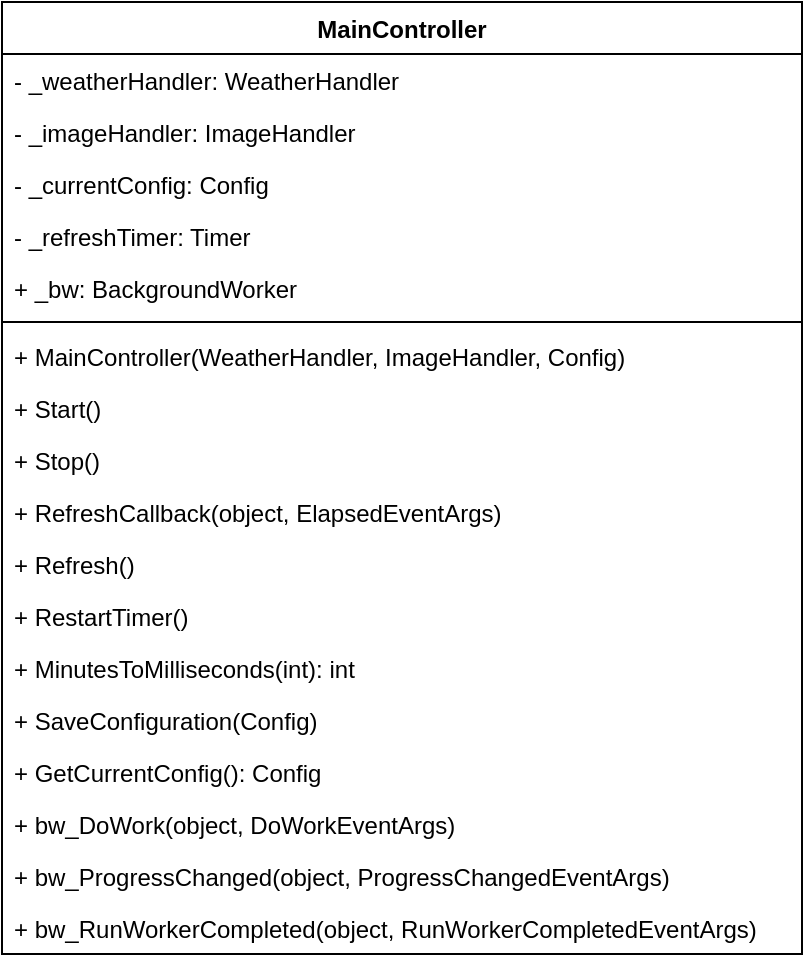 <mxfile version="14.6.13" type="device"><diagram id="r7Gz0E8-NlwlPeql78Y3" name="Seite-1"><mxGraphModel dx="1550" dy="895" grid="1" gridSize="10" guides="1" tooltips="1" connect="1" arrows="1" fold="1" page="1" pageScale="1" pageWidth="827" pageHeight="1169" math="0" shadow="0"><root><mxCell id="0"/><mxCell id="1" parent="0"/><mxCell id="uE_qlf2PbUJ4KZUZNsyT-1" value="MainController" style="swimlane;fontStyle=1;align=center;verticalAlign=top;childLayout=stackLayout;horizontal=1;startSize=26;horizontalStack=0;resizeParent=1;resizeParentMax=0;resizeLast=0;collapsible=1;marginBottom=0;" vertex="1" parent="1"><mxGeometry x="190" y="109" width="400" height="476" as="geometry"/></mxCell><mxCell id="uE_qlf2PbUJ4KZUZNsyT-2" value="- _weatherHandler: WeatherHandler" style="text;strokeColor=none;fillColor=none;align=left;verticalAlign=top;spacingLeft=4;spacingRight=4;overflow=hidden;rotatable=0;points=[[0,0.5],[1,0.5]];portConstraint=eastwest;" vertex="1" parent="uE_qlf2PbUJ4KZUZNsyT-1"><mxGeometry y="26" width="400" height="26" as="geometry"/></mxCell><mxCell id="uE_qlf2PbUJ4KZUZNsyT-5" value="- _imageHandler: ImageHandler" style="text;strokeColor=none;fillColor=none;align=left;verticalAlign=top;spacingLeft=4;spacingRight=4;overflow=hidden;rotatable=0;points=[[0,0.5],[1,0.5]];portConstraint=eastwest;" vertex="1" parent="uE_qlf2PbUJ4KZUZNsyT-1"><mxGeometry y="52" width="400" height="26" as="geometry"/></mxCell><mxCell id="uE_qlf2PbUJ4KZUZNsyT-6" value="- _currentConfig: Config" style="text;strokeColor=none;fillColor=none;align=left;verticalAlign=top;spacingLeft=4;spacingRight=4;overflow=hidden;rotatable=0;points=[[0,0.5],[1,0.5]];portConstraint=eastwest;" vertex="1" parent="uE_qlf2PbUJ4KZUZNsyT-1"><mxGeometry y="78" width="400" height="26" as="geometry"/></mxCell><mxCell id="uE_qlf2PbUJ4KZUZNsyT-8" value="- _refreshTimer: Timer" style="text;strokeColor=none;fillColor=none;align=left;verticalAlign=top;spacingLeft=4;spacingRight=4;overflow=hidden;rotatable=0;points=[[0,0.5],[1,0.5]];portConstraint=eastwest;" vertex="1" parent="uE_qlf2PbUJ4KZUZNsyT-1"><mxGeometry y="104" width="400" height="26" as="geometry"/></mxCell><mxCell id="uE_qlf2PbUJ4KZUZNsyT-7" value="+ _bw: BackgroundWorker" style="text;strokeColor=none;fillColor=none;align=left;verticalAlign=top;spacingLeft=4;spacingRight=4;overflow=hidden;rotatable=0;points=[[0,0.5],[1,0.5]];portConstraint=eastwest;" vertex="1" parent="uE_qlf2PbUJ4KZUZNsyT-1"><mxGeometry y="130" width="400" height="26" as="geometry"/></mxCell><mxCell id="uE_qlf2PbUJ4KZUZNsyT-3" value="" style="line;strokeWidth=1;fillColor=none;align=left;verticalAlign=middle;spacingTop=-1;spacingLeft=3;spacingRight=3;rotatable=0;labelPosition=right;points=[];portConstraint=eastwest;" vertex="1" parent="uE_qlf2PbUJ4KZUZNsyT-1"><mxGeometry y="156" width="400" height="8" as="geometry"/></mxCell><mxCell id="uE_qlf2PbUJ4KZUZNsyT-4" value="+ MainController(WeatherHandler, ImageHandler, Config)" style="text;strokeColor=none;fillColor=none;align=left;verticalAlign=top;spacingLeft=4;spacingRight=4;overflow=hidden;rotatable=0;points=[[0,0.5],[1,0.5]];portConstraint=eastwest;" vertex="1" parent="uE_qlf2PbUJ4KZUZNsyT-1"><mxGeometry y="164" width="400" height="26" as="geometry"/></mxCell><mxCell id="uE_qlf2PbUJ4KZUZNsyT-9" value="+ Start()" style="text;strokeColor=none;fillColor=none;align=left;verticalAlign=top;spacingLeft=4;spacingRight=4;overflow=hidden;rotatable=0;points=[[0,0.5],[1,0.5]];portConstraint=eastwest;" vertex="1" parent="uE_qlf2PbUJ4KZUZNsyT-1"><mxGeometry y="190" width="400" height="26" as="geometry"/></mxCell><mxCell id="uE_qlf2PbUJ4KZUZNsyT-10" value="+ Stop()" style="text;strokeColor=none;fillColor=none;align=left;verticalAlign=top;spacingLeft=4;spacingRight=4;overflow=hidden;rotatable=0;points=[[0,0.5],[1,0.5]];portConstraint=eastwest;" vertex="1" parent="uE_qlf2PbUJ4KZUZNsyT-1"><mxGeometry y="216" width="400" height="26" as="geometry"/></mxCell><mxCell id="uE_qlf2PbUJ4KZUZNsyT-11" value="+ RefreshCallback(object, ElapsedEventArgs)" style="text;strokeColor=none;fillColor=none;align=left;verticalAlign=top;spacingLeft=4;spacingRight=4;overflow=hidden;rotatable=0;points=[[0,0.5],[1,0.5]];portConstraint=eastwest;" vertex="1" parent="uE_qlf2PbUJ4KZUZNsyT-1"><mxGeometry y="242" width="400" height="26" as="geometry"/></mxCell><mxCell id="uE_qlf2PbUJ4KZUZNsyT-12" value="+ Refresh()" style="text;strokeColor=none;fillColor=none;align=left;verticalAlign=top;spacingLeft=4;spacingRight=4;overflow=hidden;rotatable=0;points=[[0,0.5],[1,0.5]];portConstraint=eastwest;" vertex="1" parent="uE_qlf2PbUJ4KZUZNsyT-1"><mxGeometry y="268" width="400" height="26" as="geometry"/></mxCell><mxCell id="uE_qlf2PbUJ4KZUZNsyT-14" value="+ RestartTimer()" style="text;strokeColor=none;fillColor=none;align=left;verticalAlign=top;spacingLeft=4;spacingRight=4;overflow=hidden;rotatable=0;points=[[0,0.5],[1,0.5]];portConstraint=eastwest;" vertex="1" parent="uE_qlf2PbUJ4KZUZNsyT-1"><mxGeometry y="294" width="400" height="26" as="geometry"/></mxCell><mxCell id="uE_qlf2PbUJ4KZUZNsyT-15" value="+ MinutesToMilliseconds(int): int" style="text;strokeColor=none;fillColor=none;align=left;verticalAlign=top;spacingLeft=4;spacingRight=4;overflow=hidden;rotatable=0;points=[[0,0.5],[1,0.5]];portConstraint=eastwest;" vertex="1" parent="uE_qlf2PbUJ4KZUZNsyT-1"><mxGeometry y="320" width="400" height="26" as="geometry"/></mxCell><mxCell id="uE_qlf2PbUJ4KZUZNsyT-13" value="+ SaveConfiguration(Config)" style="text;strokeColor=none;fillColor=none;align=left;verticalAlign=top;spacingLeft=4;spacingRight=4;overflow=hidden;rotatable=0;points=[[0,0.5],[1,0.5]];portConstraint=eastwest;" vertex="1" parent="uE_qlf2PbUJ4KZUZNsyT-1"><mxGeometry y="346" width="400" height="26" as="geometry"/></mxCell><mxCell id="uE_qlf2PbUJ4KZUZNsyT-17" value="+ GetCurrentConfig(): Config" style="text;strokeColor=none;fillColor=none;align=left;verticalAlign=top;spacingLeft=4;spacingRight=4;overflow=hidden;rotatable=0;points=[[0,0.5],[1,0.5]];portConstraint=eastwest;" vertex="1" parent="uE_qlf2PbUJ4KZUZNsyT-1"><mxGeometry y="372" width="400" height="26" as="geometry"/></mxCell><mxCell id="uE_qlf2PbUJ4KZUZNsyT-18" value="+ bw_DoWork(object, DoWorkEventArgs)&#10;" style="text;strokeColor=none;fillColor=none;align=left;verticalAlign=top;spacingLeft=4;spacingRight=4;overflow=hidden;rotatable=0;points=[[0,0.5],[1,0.5]];portConstraint=eastwest;" vertex="1" parent="uE_qlf2PbUJ4KZUZNsyT-1"><mxGeometry y="398" width="400" height="26" as="geometry"/></mxCell><mxCell id="uE_qlf2PbUJ4KZUZNsyT-19" value="+ bw_ProgressChanged(object, ProgressChangedEventArgs)&#10;" style="text;strokeColor=none;fillColor=none;align=left;verticalAlign=top;spacingLeft=4;spacingRight=4;overflow=hidden;rotatable=0;points=[[0,0.5],[1,0.5]];portConstraint=eastwest;" vertex="1" parent="uE_qlf2PbUJ4KZUZNsyT-1"><mxGeometry y="424" width="400" height="26" as="geometry"/></mxCell><mxCell id="uE_qlf2PbUJ4KZUZNsyT-20" value="+ bw_RunWorkerCompleted(object, RunWorkerCompletedEventArgs)&#10;" style="text;strokeColor=none;fillColor=none;align=left;verticalAlign=top;spacingLeft=4;spacingRight=4;overflow=hidden;rotatable=0;points=[[0,0.5],[1,0.5]];portConstraint=eastwest;" vertex="1" parent="uE_qlf2PbUJ4KZUZNsyT-1"><mxGeometry y="450" width="400" height="26" as="geometry"/></mxCell></root></mxGraphModel></diagram></mxfile>